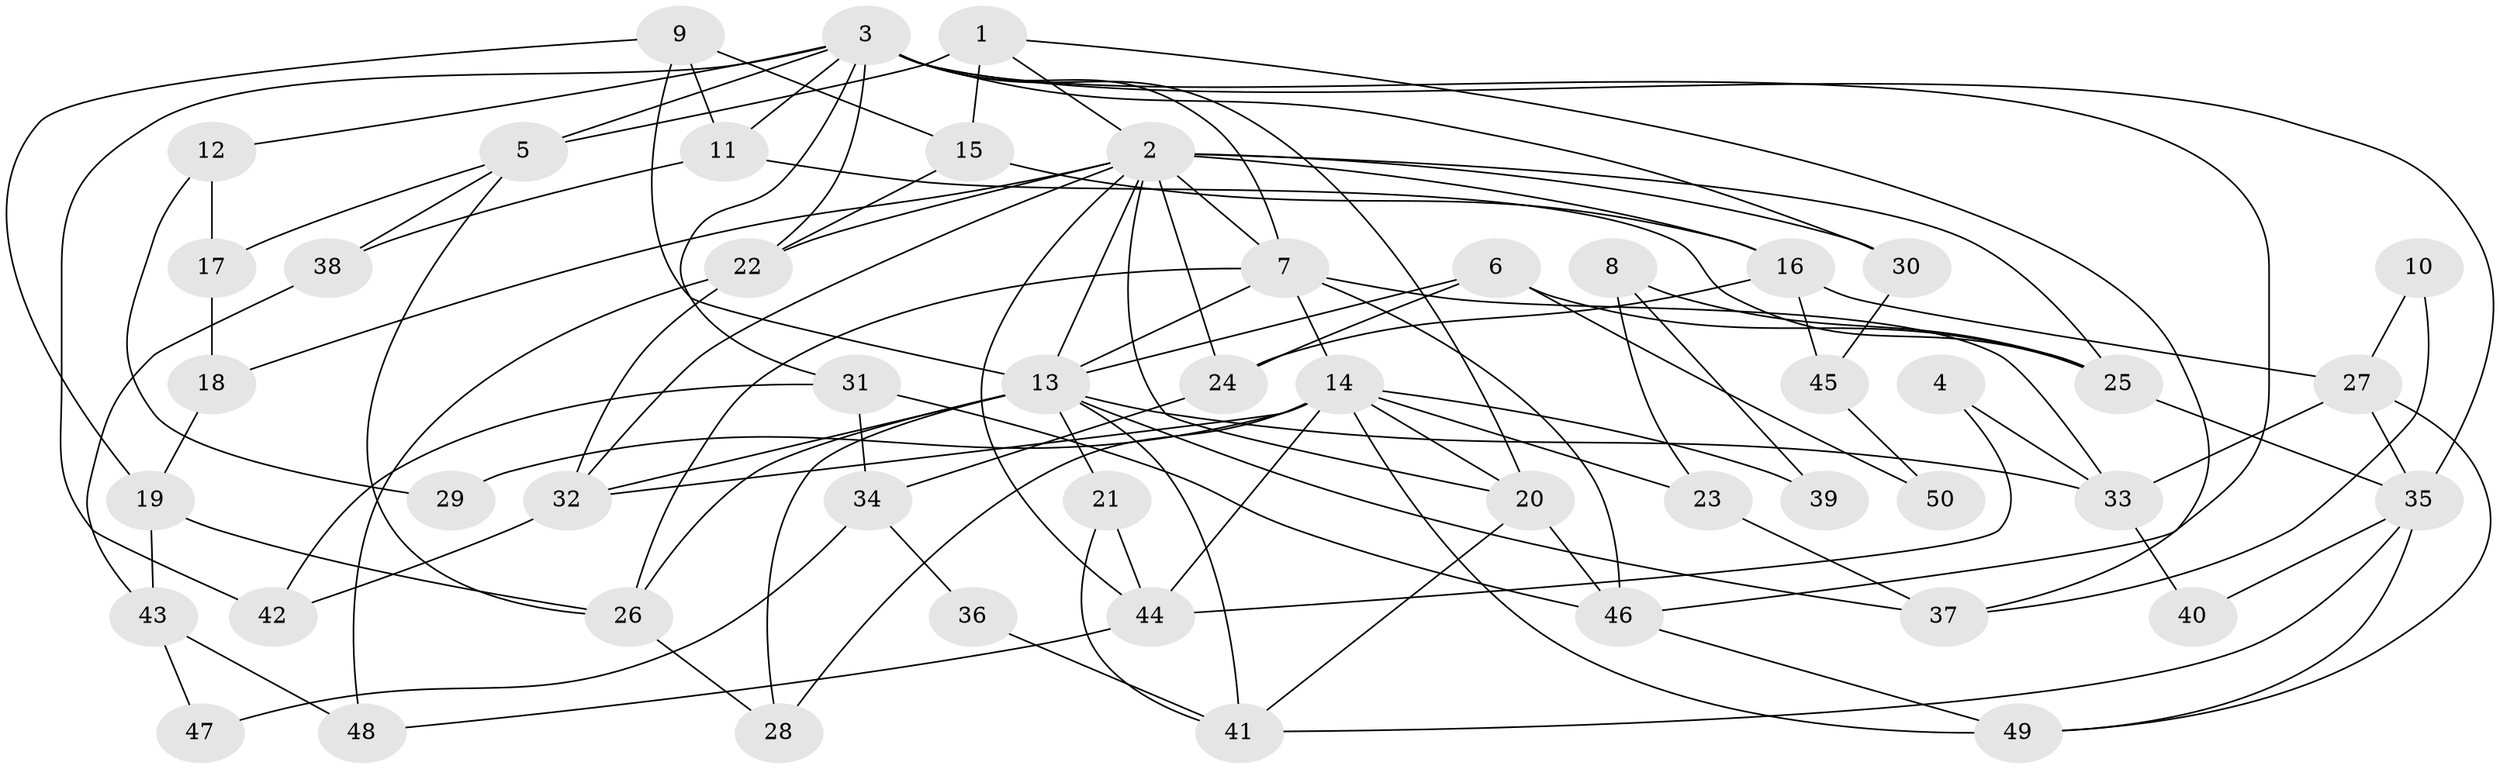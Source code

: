 // original degree distribution, {5: 0.2535211267605634, 6: 0.08450704225352113, 3: 0.23943661971830985, 2: 0.1267605633802817, 4: 0.28169014084507044, 9: 0.014084507042253521}
// Generated by graph-tools (version 1.1) at 2025/51/03/04/25 22:51:05]
// undirected, 50 vertices, 108 edges
graph export_dot {
  node [color=gray90,style=filled];
  1;
  2;
  3;
  4;
  5;
  6;
  7;
  8;
  9;
  10;
  11;
  12;
  13;
  14;
  15;
  16;
  17;
  18;
  19;
  20;
  21;
  22;
  23;
  24;
  25;
  26;
  27;
  28;
  29;
  30;
  31;
  32;
  33;
  34;
  35;
  36;
  37;
  38;
  39;
  40;
  41;
  42;
  43;
  44;
  45;
  46;
  47;
  48;
  49;
  50;
  1 -- 2 [weight=1.0];
  1 -- 5 [weight=2.0];
  1 -- 15 [weight=1.0];
  1 -- 46 [weight=1.0];
  2 -- 7 [weight=2.0];
  2 -- 13 [weight=1.0];
  2 -- 16 [weight=2.0];
  2 -- 18 [weight=1.0];
  2 -- 20 [weight=1.0];
  2 -- 22 [weight=1.0];
  2 -- 24 [weight=1.0];
  2 -- 25 [weight=1.0];
  2 -- 30 [weight=1.0];
  2 -- 32 [weight=1.0];
  2 -- 44 [weight=1.0];
  3 -- 5 [weight=2.0];
  3 -- 7 [weight=2.0];
  3 -- 11 [weight=1.0];
  3 -- 12 [weight=1.0];
  3 -- 20 [weight=1.0];
  3 -- 22 [weight=1.0];
  3 -- 30 [weight=1.0];
  3 -- 31 [weight=1.0];
  3 -- 35 [weight=1.0];
  3 -- 37 [weight=1.0];
  3 -- 42 [weight=1.0];
  4 -- 33 [weight=1.0];
  4 -- 44 [weight=1.0];
  5 -- 17 [weight=2.0];
  5 -- 26 [weight=1.0];
  5 -- 38 [weight=1.0];
  6 -- 13 [weight=1.0];
  6 -- 24 [weight=1.0];
  6 -- 25 [weight=1.0];
  6 -- 50 [weight=1.0];
  7 -- 13 [weight=2.0];
  7 -- 14 [weight=1.0];
  7 -- 26 [weight=1.0];
  7 -- 33 [weight=1.0];
  7 -- 46 [weight=1.0];
  8 -- 23 [weight=1.0];
  8 -- 25 [weight=1.0];
  8 -- 39 [weight=1.0];
  9 -- 11 [weight=1.0];
  9 -- 13 [weight=1.0];
  9 -- 15 [weight=1.0];
  9 -- 19 [weight=1.0];
  10 -- 27 [weight=1.0];
  10 -- 37 [weight=1.0];
  11 -- 25 [weight=1.0];
  11 -- 38 [weight=1.0];
  12 -- 17 [weight=1.0];
  12 -- 29 [weight=1.0];
  13 -- 21 [weight=1.0];
  13 -- 26 [weight=1.0];
  13 -- 28 [weight=1.0];
  13 -- 32 [weight=2.0];
  13 -- 33 [weight=1.0];
  13 -- 37 [weight=1.0];
  13 -- 41 [weight=1.0];
  14 -- 20 [weight=1.0];
  14 -- 23 [weight=1.0];
  14 -- 28 [weight=1.0];
  14 -- 29 [weight=1.0];
  14 -- 32 [weight=1.0];
  14 -- 39 [weight=1.0];
  14 -- 44 [weight=1.0];
  14 -- 49 [weight=1.0];
  15 -- 16 [weight=1.0];
  15 -- 22 [weight=1.0];
  16 -- 24 [weight=1.0];
  16 -- 27 [weight=1.0];
  16 -- 45 [weight=1.0];
  17 -- 18 [weight=1.0];
  18 -- 19 [weight=1.0];
  19 -- 26 [weight=1.0];
  19 -- 43 [weight=1.0];
  20 -- 41 [weight=1.0];
  20 -- 46 [weight=1.0];
  21 -- 41 [weight=1.0];
  21 -- 44 [weight=1.0];
  22 -- 32 [weight=1.0];
  22 -- 48 [weight=1.0];
  23 -- 37 [weight=1.0];
  24 -- 34 [weight=1.0];
  25 -- 35 [weight=1.0];
  26 -- 28 [weight=1.0];
  27 -- 33 [weight=1.0];
  27 -- 35 [weight=1.0];
  27 -- 49 [weight=1.0];
  30 -- 45 [weight=1.0];
  31 -- 34 [weight=1.0];
  31 -- 42 [weight=1.0];
  31 -- 46 [weight=1.0];
  32 -- 42 [weight=1.0];
  33 -- 40 [weight=1.0];
  34 -- 36 [weight=1.0];
  34 -- 47 [weight=1.0];
  35 -- 40 [weight=1.0];
  35 -- 41 [weight=1.0];
  35 -- 49 [weight=1.0];
  36 -- 41 [weight=1.0];
  38 -- 43 [weight=1.0];
  43 -- 47 [weight=1.0];
  43 -- 48 [weight=1.0];
  44 -- 48 [weight=1.0];
  45 -- 50 [weight=1.0];
  46 -- 49 [weight=1.0];
}
